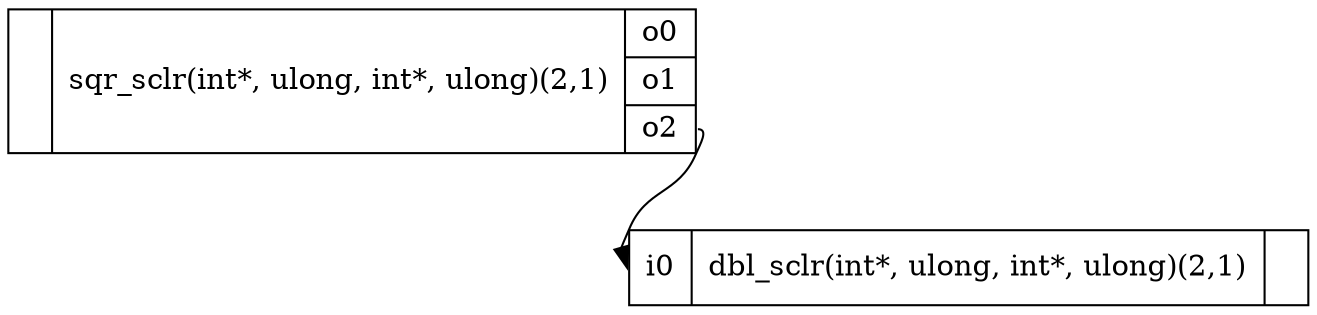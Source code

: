 digraph structs {
	node [shape=record];
	"dbl_sclr(int*, ulong, int*, ulong)(2,1)" [label="{<i0>i0}|dbl_sclr(int*, ulong, int*, ulong)(2,1)|{}"];
	"sqr_sclr(int*, ulong, int*, ulong)(2,1)" [label="{}|sqr_sclr(int*, ulong, int*, ulong)(2,1)|{<o0>o0|<o1>o1|<o2>o2}"];

	"sqr_sclr(int*, ulong, int*, ulong)(2,1)" -> "dbl_sclr(int*, ulong, int*, ulong)(2,1)" [tailport=o2, headport=i0, ];
}
